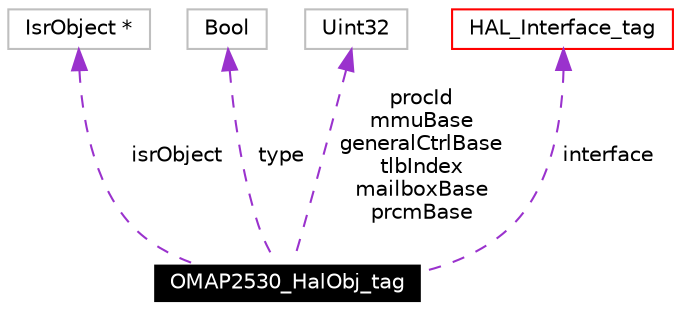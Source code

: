 digraph G
{
  edge [fontname="Helvetica",fontsize=10,labelfontname="Helvetica",labelfontsize=10];
  node [fontname="Helvetica",fontsize=10,shape=record];
  Node1 [label="OMAP2530_HalObj_tag",height=0.2,width=0.4,color="white", fillcolor="black", style="filled" fontcolor="white"];
  Node2 -> Node1 [dir=back,color="darkorchid3",fontsize=10,style="dashed",label="isrObject",fontname="Helvetica"];
  Node2 [label="IsrObject *",height=0.2,width=0.4,color="grey75", fillcolor="white", style="filled"];
  Node3 -> Node1 [dir=back,color="darkorchid3",fontsize=10,style="dashed",label="type",fontname="Helvetica"];
  Node3 [label="Bool",height=0.2,width=0.4,color="grey75", fillcolor="white", style="filled"];
  Node4 -> Node1 [dir=back,color="darkorchid3",fontsize=10,style="dashed",label="procId\nmmuBase\ngeneralCtrlBase\ntlbIndex\nmailboxBase\nprcmBase",fontname="Helvetica"];
  Node4 [label="Uint32",height=0.2,width=0.4,color="grey75", fillcolor="white", style="filled"];
  Node5 -> Node1 [dir=back,color="darkorchid3",fontsize=10,style="dashed",label="interface",fontname="Helvetica"];
  Node5 [label="HAL_Interface_tag",height=0.2,width=0.4,color="red", fillcolor="white", style="filled",URL="$structHAL__Interface__tag.html"];
}
